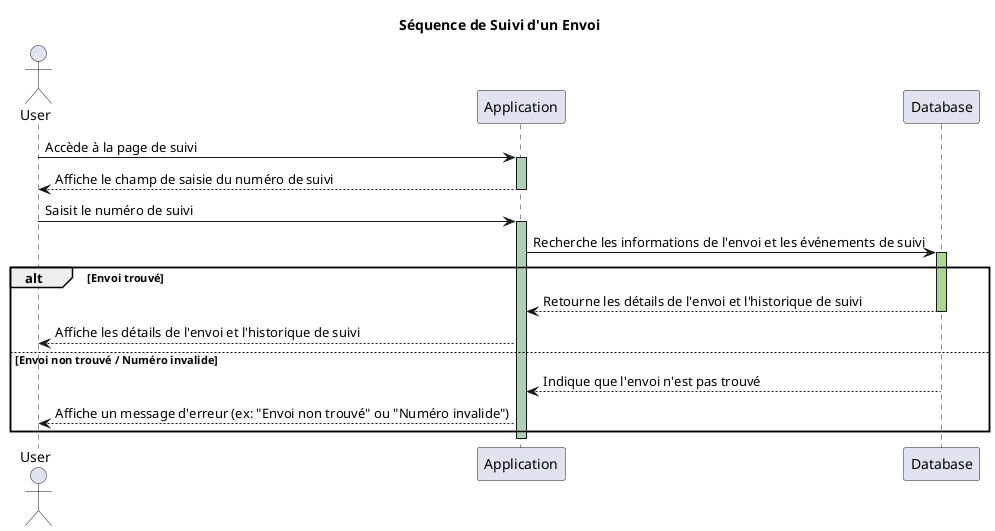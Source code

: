 @startuml
title Séquence de Suivi d'un Envoi

actor User
participant Application
participant Database

User -> Application: Accède à la page de suivi
activate Application #ADD1B2
Application --> User: Affiche le champ de saisie du numéro de suivi
deactivate Application

User -> Application: Saisit le numéro de suivi
activate Application #ADD1B2
Application -> Database: Recherche les informations de l'envoi et les événements de suivi
activate Database #A9D78F

alt Envoi trouvé
    Database --> Application: Retourne les détails de l'envoi et l'historique de suivi
    deactivate Database
    Application --> User: Affiche les détails de l'envoi et l'historique de suivi
else Envoi non trouvé / Numéro invalide
    Database --> Application: Indique que l'envoi n'est pas trouvé
    deactivate Database
    Application --> User: Affiche un message d'erreur (ex: "Envoi non trouvé" ou "Numéro invalide")
end
deactivate Application

@enduml